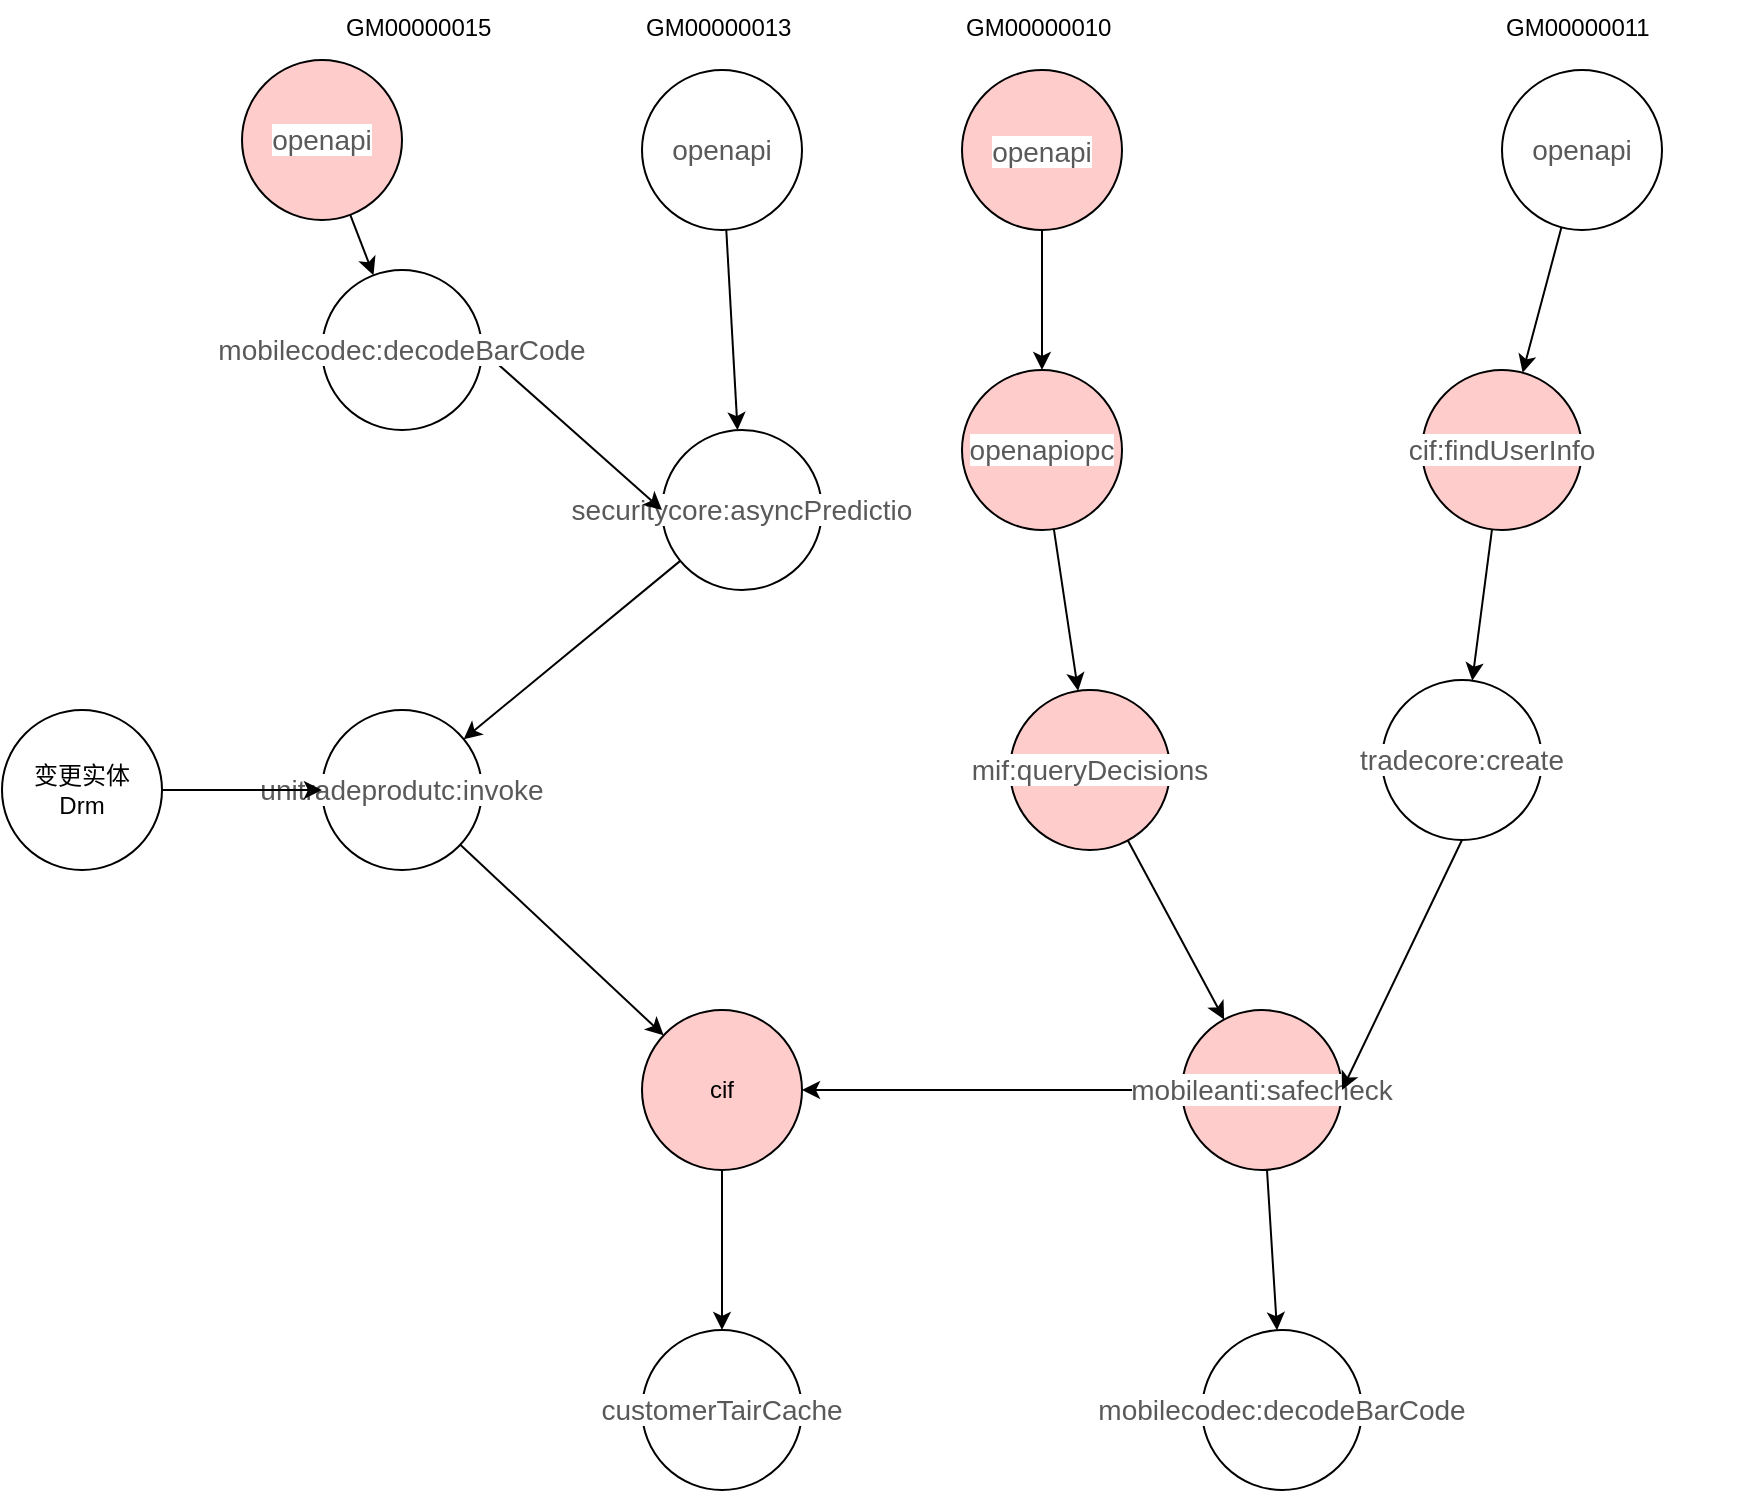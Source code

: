 <mxfile version="14.6.1" type="github">
  <diagram id="QVj4KSkfM7rAbZDsEdx_" name="Page-1">
    <mxGraphModel dx="2475" dy="1037" grid="1" gridSize="10" guides="1" tooltips="1" connect="1" arrows="1" fold="1" page="1" pageScale="1" pageWidth="827" pageHeight="1169" math="0" shadow="0">
      <root>
        <mxCell id="0" />
        <mxCell id="1" parent="0" />
        <mxCell id="ooAiBl3-JKffqHeqVd0w-3" value="" style="rounded=0;orthogonalLoop=1;jettySize=auto;html=1;" edge="1" parent="1" source="ooAiBl3-JKffqHeqVd0w-1" target="ooAiBl3-JKffqHeqVd0w-2">
          <mxGeometry relative="1" as="geometry" />
        </mxCell>
        <mxCell id="ooAiBl3-JKffqHeqVd0w-1" value="&lt;span style=&quot;color: rgba(0 , 0 , 0 , 0.65) ; font-size: 14px ; background-color: rgb(255 , 255 , 255)&quot;&gt;openapi&lt;/span&gt;" style="ellipse;whiteSpace=wrap;html=1;aspect=fixed;" vertex="1" parent="1">
          <mxGeometry x="230" y="290" width="80" height="80" as="geometry" />
        </mxCell>
        <mxCell id="ooAiBl3-JKffqHeqVd0w-5" value="" style="rounded=0;orthogonalLoop=1;jettySize=auto;html=1;" edge="1" parent="1" source="ooAiBl3-JKffqHeqVd0w-2" target="ooAiBl3-JKffqHeqVd0w-4">
          <mxGeometry relative="1" as="geometry" />
        </mxCell>
        <mxCell id="ooAiBl3-JKffqHeqVd0w-2" value="&lt;span style=&quot;color: rgba(0 , 0 , 0 , 0.65) ; font-family: , , &amp;#34;segoe ui&amp;#34; , &amp;#34;pingfang sc&amp;#34; , &amp;#34;hiragino sans gb&amp;#34; , &amp;#34;microsoft yahei&amp;#34; , &amp;#34;helvetica neue&amp;#34; , &amp;#34;helvetica&amp;#34; , &amp;#34;arial&amp;#34; , sans-serif , &amp;#34;apple color emoji&amp;#34; , &amp;#34;segoe ui emoji&amp;#34; , &amp;#34;segoe ui symbol&amp;#34; ; font-size: 14px ; background-color: rgb(255 , 255 , 255)&quot;&gt;securitycore:asyncPredictio&lt;/span&gt;" style="ellipse;whiteSpace=wrap;html=1;aspect=fixed;" vertex="1" parent="1">
          <mxGeometry x="240" y="470" width="80" height="80" as="geometry" />
        </mxCell>
        <mxCell id="ooAiBl3-JKffqHeqVd0w-7" value="" style="rounded=0;orthogonalLoop=1;jettySize=auto;html=1;" edge="1" parent="1" source="ooAiBl3-JKffqHeqVd0w-4" target="ooAiBl3-JKffqHeqVd0w-6">
          <mxGeometry relative="1" as="geometry" />
        </mxCell>
        <mxCell id="ooAiBl3-JKffqHeqVd0w-4" value="&lt;span style=&quot;color: rgba(0 , 0 , 0 , 0.65) ; font-family: , , &amp;#34;segoe ui&amp;#34; , &amp;#34;pingfang sc&amp;#34; , &amp;#34;hiragino sans gb&amp;#34; , &amp;#34;microsoft yahei&amp;#34; , &amp;#34;helvetica neue&amp;#34; , &amp;#34;helvetica&amp;#34; , &amp;#34;arial&amp;#34; , sans-serif , &amp;#34;apple color emoji&amp;#34; , &amp;#34;segoe ui emoji&amp;#34; , &amp;#34;segoe ui symbol&amp;#34; ; font-size: 14px ; background-color: rgb(255 , 255 , 255)&quot;&gt;unitradeprodutc:invoke&lt;/span&gt;" style="ellipse;whiteSpace=wrap;html=1;aspect=fixed;" vertex="1" parent="1">
          <mxGeometry x="70" y="610" width="80" height="80" as="geometry" />
        </mxCell>
        <mxCell id="ooAiBl3-JKffqHeqVd0w-15" value="" style="rounded=0;orthogonalLoop=1;jettySize=auto;html=1;" edge="1" parent="1" source="ooAiBl3-JKffqHeqVd0w-6" target="ooAiBl3-JKffqHeqVd0w-14">
          <mxGeometry relative="1" as="geometry" />
        </mxCell>
        <mxCell id="ooAiBl3-JKffqHeqVd0w-6" value="cif" style="ellipse;whiteSpace=wrap;html=1;aspect=fixed;fillColor=#FFCCCC;" vertex="1" parent="1">
          <mxGeometry x="230" y="760" width="80" height="80" as="geometry" />
        </mxCell>
        <mxCell id="ooAiBl3-JKffqHeqVd0w-14" value="&lt;span style=&quot;color: rgba(0 , 0 , 0 , 0.65) ; font-family: , , &amp;#34;segoe ui&amp;#34; , &amp;#34;pingfang sc&amp;#34; , &amp;#34;hiragino sans gb&amp;#34; , &amp;#34;microsoft yahei&amp;#34; , &amp;#34;helvetica neue&amp;#34; , &amp;#34;helvetica&amp;#34; , &amp;#34;arial&amp;#34; , sans-serif , &amp;#34;apple color emoji&amp;#34; , &amp;#34;segoe ui emoji&amp;#34; , &amp;#34;segoe ui symbol&amp;#34; ; font-size: 14px ; background-color: rgb(255 , 255 , 255)&quot;&gt;customerTairCache&lt;/span&gt;" style="ellipse;whiteSpace=wrap;html=1;aspect=fixed;" vertex="1" parent="1">
          <mxGeometry x="230" y="920" width="80" height="80" as="geometry" />
        </mxCell>
        <mxCell id="ooAiBl3-JKffqHeqVd0w-19" value="" style="rounded=0;orthogonalLoop=1;jettySize=auto;html=1;" edge="1" parent="1" source="ooAiBl3-JKffqHeqVd0w-16" target="ooAiBl3-JKffqHeqVd0w-18">
          <mxGeometry relative="1" as="geometry" />
        </mxCell>
        <mxCell id="ooAiBl3-JKffqHeqVd0w-27" value="" style="rounded=0;orthogonalLoop=1;jettySize=auto;html=1;" edge="1" parent="1" source="ooAiBl3-JKffqHeqVd0w-16" target="ooAiBl3-JKffqHeqVd0w-6">
          <mxGeometry relative="1" as="geometry" />
        </mxCell>
        <mxCell id="ooAiBl3-JKffqHeqVd0w-16" value="&lt;span style=&quot;color: rgba(0 , 0 , 0 , 0.65) ; font-family: , , &amp;#34;segoe ui&amp;#34; , &amp;#34;pingfang sc&amp;#34; , &amp;#34;hiragino sans gb&amp;#34; , &amp;#34;microsoft yahei&amp;#34; , &amp;#34;helvetica neue&amp;#34; , &amp;#34;helvetica&amp;#34; , &amp;#34;arial&amp;#34; , sans-serif , &amp;#34;apple color emoji&amp;#34; , &amp;#34;segoe ui emoji&amp;#34; , &amp;#34;segoe ui symbol&amp;#34; ; font-size: 14px ; background-color: rgb(255 , 255 , 255)&quot;&gt;mobileanti:safecheck&lt;/span&gt;" style="ellipse;whiteSpace=wrap;html=1;aspect=fixed;fillColor=#FFCCCC;" vertex="1" parent="1">
          <mxGeometry x="500" y="760" width="80" height="80" as="geometry" />
        </mxCell>
        <mxCell id="ooAiBl3-JKffqHeqVd0w-18" value="&lt;span style=&quot;color: rgba(0 , 0 , 0 , 0.65) ; font-family: , , &amp;#34;segoe ui&amp;#34; , &amp;#34;pingfang sc&amp;#34; , &amp;#34;hiragino sans gb&amp;#34; , &amp;#34;microsoft yahei&amp;#34; , &amp;#34;helvetica neue&amp;#34; , &amp;#34;helvetica&amp;#34; , &amp;#34;arial&amp;#34; , sans-serif , &amp;#34;apple color emoji&amp;#34; , &amp;#34;segoe ui emoji&amp;#34; , &amp;#34;segoe ui symbol&amp;#34; ; font-size: 14px ; background-color: rgb(255 , 255 , 255)&quot;&gt;mobilecodec:decodeBarCode&lt;/span&gt;" style="ellipse;whiteSpace=wrap;html=1;aspect=fixed;" vertex="1" parent="1">
          <mxGeometry x="510" y="920" width="80" height="80" as="geometry" />
        </mxCell>
        <mxCell id="ooAiBl3-JKffqHeqVd0w-26" value="" style="rounded=0;orthogonalLoop=1;jettySize=auto;html=1;" edge="1" parent="1" source="ooAiBl3-JKffqHeqVd0w-24" target="ooAiBl3-JKffqHeqVd0w-4">
          <mxGeometry relative="1" as="geometry" />
        </mxCell>
        <mxCell id="ooAiBl3-JKffqHeqVd0w-24" value="变更实体&lt;br&gt;Drm" style="ellipse;whiteSpace=wrap;html=1;aspect=fixed;" vertex="1" parent="1">
          <mxGeometry x="-90" y="610" width="80" height="80" as="geometry" />
        </mxCell>
        <mxCell id="ooAiBl3-JKffqHeqVd0w-28" value="" style="rounded=0;orthogonalLoop=1;jettySize=auto;html=1;fillColor=#FFCCCC;" edge="1" parent="1" source="ooAiBl3-JKffqHeqVd0w-29" target="ooAiBl3-JKffqHeqVd0w-31">
          <mxGeometry relative="1" as="geometry" />
        </mxCell>
        <mxCell id="ooAiBl3-JKffqHeqVd0w-29" value="&lt;span style=&quot;color: rgba(0 , 0 , 0 , 0.65) ; font-family: , , &amp;#34;segoe ui&amp;#34; , &amp;#34;pingfang sc&amp;#34; , &amp;#34;hiragino sans gb&amp;#34; , &amp;#34;microsoft yahei&amp;#34; , &amp;#34;helvetica neue&amp;#34; , &amp;#34;helvetica&amp;#34; , &amp;#34;arial&amp;#34; , sans-serif , &amp;#34;apple color emoji&amp;#34; , &amp;#34;segoe ui emoji&amp;#34; , &amp;#34;segoe ui symbol&amp;#34; ; font-size: 14px ; background-color: rgb(255 , 255 , 255)&quot;&gt;openapi&lt;/span&gt;&lt;span style=&quot;font-size: 12pt&quot;&gt;&lt;br&gt;&lt;/span&gt;" style="ellipse;whiteSpace=wrap;html=1;aspect=fixed;fillColor=#FFCCCC;" vertex="1" parent="1">
          <mxGeometry x="390" y="290" width="80" height="80" as="geometry" />
        </mxCell>
        <mxCell id="ooAiBl3-JKffqHeqVd0w-30" value="" style="rounded=0;orthogonalLoop=1;jettySize=auto;html=1;fillColor=#FFCCCC;" edge="1" parent="1" source="ooAiBl3-JKffqHeqVd0w-31" target="ooAiBl3-JKffqHeqVd0w-32">
          <mxGeometry relative="1" as="geometry" />
        </mxCell>
        <mxCell id="ooAiBl3-JKffqHeqVd0w-31" value="&lt;span style=&quot;color: rgba(0 , 0 , 0 , 0.65) ; font-size: 14px ; background-color: rgb(255 , 255 , 255)&quot;&gt;openapiopc&lt;/span&gt;" style="ellipse;whiteSpace=wrap;html=1;aspect=fixed;fillColor=#FFCCCC;" vertex="1" parent="1">
          <mxGeometry x="390" y="440" width="80" height="80" as="geometry" />
        </mxCell>
        <mxCell id="ooAiBl3-JKffqHeqVd0w-33" value="" style="rounded=0;orthogonalLoop=1;jettySize=auto;html=1;fillColor=#FFCCCC;" edge="1" parent="1" source="ooAiBl3-JKffqHeqVd0w-32" target="ooAiBl3-JKffqHeqVd0w-16">
          <mxGeometry relative="1" as="geometry" />
        </mxCell>
        <mxCell id="ooAiBl3-JKffqHeqVd0w-32" value="&lt;span style=&quot;color: rgba(0 , 0 , 0 , 0.65) ; font-family: , , &amp;#34;segoe ui&amp;#34; , &amp;#34;pingfang sc&amp;#34; , &amp;#34;hiragino sans gb&amp;#34; , &amp;#34;microsoft yahei&amp;#34; , &amp;#34;helvetica neue&amp;#34; , &amp;#34;helvetica&amp;#34; , &amp;#34;arial&amp;#34; , sans-serif , &amp;#34;apple color emoji&amp;#34; , &amp;#34;segoe ui emoji&amp;#34; , &amp;#34;segoe ui symbol&amp;#34; ; font-size: 14px ; background-color: rgb(255 , 255 , 255)&quot;&gt;mif:queryDecisions&lt;/span&gt;" style="ellipse;whiteSpace=wrap;html=1;aspect=fixed;fillColor=#FFCCCC;" vertex="1" parent="1">
          <mxGeometry x="414" y="600" width="80" height="80" as="geometry" />
        </mxCell>
        <mxCell id="ooAiBl3-JKffqHeqVd0w-34" value="" style="rounded=0;orthogonalLoop=1;jettySize=auto;html=1;" edge="1" parent="1" source="ooAiBl3-JKffqHeqVd0w-35" target="ooAiBl3-JKffqHeqVd0w-37">
          <mxGeometry relative="1" as="geometry" />
        </mxCell>
        <mxCell id="ooAiBl3-JKffqHeqVd0w-35" value="&lt;span style=&quot;color: rgba(0 , 0 , 0 , 0.65) ; font-size: 14px ; background-color: rgb(255 , 255 , 255)&quot;&gt;openapi&lt;/span&gt;" style="ellipse;whiteSpace=wrap;html=1;aspect=fixed;" vertex="1" parent="1">
          <mxGeometry x="660" y="290" width="80" height="80" as="geometry" />
        </mxCell>
        <mxCell id="ooAiBl3-JKffqHeqVd0w-36" value="" style="rounded=0;orthogonalLoop=1;jettySize=auto;html=1;" edge="1" parent="1" source="ooAiBl3-JKffqHeqVd0w-37" target="ooAiBl3-JKffqHeqVd0w-38">
          <mxGeometry relative="1" as="geometry" />
        </mxCell>
        <mxCell id="ooAiBl3-JKffqHeqVd0w-37" value="&lt;span style=&quot;color: rgba(0 , 0 , 0 , 0.65) ; font-family: , , &amp;#34;segoe ui&amp;#34; , &amp;#34;pingfang sc&amp;#34; , &amp;#34;hiragino sans gb&amp;#34; , &amp;#34;microsoft yahei&amp;#34; , &amp;#34;helvetica neue&amp;#34; , &amp;#34;helvetica&amp;#34; , &amp;#34;arial&amp;#34; , sans-serif , &amp;#34;apple color emoji&amp;#34; , &amp;#34;segoe ui emoji&amp;#34; , &amp;#34;segoe ui symbol&amp;#34; ; font-size: 14px ; background-color: rgb(255 , 255 , 255)&quot;&gt;cif:findUserInfo&lt;/span&gt;" style="ellipse;whiteSpace=wrap;html=1;aspect=fixed;fillColor=#FFCCCC;" vertex="1" parent="1">
          <mxGeometry x="620" y="440" width="80" height="80" as="geometry" />
        </mxCell>
        <mxCell id="ooAiBl3-JKffqHeqVd0w-39" style="rounded=0;orthogonalLoop=1;jettySize=auto;html=1;exitX=0.5;exitY=1;exitDx=0;exitDy=0;entryX=1;entryY=0.5;entryDx=0;entryDy=0;" edge="1" parent="1" source="ooAiBl3-JKffqHeqVd0w-38" target="ooAiBl3-JKffqHeqVd0w-16">
          <mxGeometry relative="1" as="geometry" />
        </mxCell>
        <mxCell id="ooAiBl3-JKffqHeqVd0w-38" value="&lt;span style=&quot;color: rgba(0 , 0 , 0 , 0.65) ; font-family: , , &amp;#34;segoe ui&amp;#34; , &amp;#34;pingfang sc&amp;#34; , &amp;#34;hiragino sans gb&amp;#34; , &amp;#34;microsoft yahei&amp;#34; , &amp;#34;helvetica neue&amp;#34; , &amp;#34;helvetica&amp;#34; , &amp;#34;arial&amp;#34; , sans-serif , &amp;#34;apple color emoji&amp;#34; , &amp;#34;segoe ui emoji&amp;#34; , &amp;#34;segoe ui symbol&amp;#34; ; font-size: 14px ; background-color: rgb(255 , 255 , 255)&quot;&gt;tradecore:create&lt;/span&gt;" style="ellipse;whiteSpace=wrap;html=1;aspect=fixed;" vertex="1" parent="1">
          <mxGeometry x="600" y="595" width="80" height="80" as="geometry" />
        </mxCell>
        <mxCell id="ooAiBl3-JKffqHeqVd0w-40" value="" style="rounded=0;orthogonalLoop=1;jettySize=auto;html=1;" edge="1" parent="1" source="ooAiBl3-JKffqHeqVd0w-41" target="ooAiBl3-JKffqHeqVd0w-43">
          <mxGeometry relative="1" as="geometry" />
        </mxCell>
        <mxCell id="ooAiBl3-JKffqHeqVd0w-41" value="&lt;span style=&quot;color: rgba(0 , 0 , 0 , 0.65) ; font-size: 14px ; background-color: rgb(255 , 255 , 255)&quot;&gt;openapi&lt;/span&gt;" style="ellipse;whiteSpace=wrap;html=1;aspect=fixed;fillColor=#FFCCCC;" vertex="1" parent="1">
          <mxGeometry x="30" y="285" width="80" height="80" as="geometry" />
        </mxCell>
        <mxCell id="ooAiBl3-JKffqHeqVd0w-45" style="rounded=0;orthogonalLoop=1;jettySize=auto;html=1;exitX=1;exitY=0.5;exitDx=0;exitDy=0;entryX=0;entryY=0.5;entryDx=0;entryDy=0;" edge="1" parent="1" source="ooAiBl3-JKffqHeqVd0w-43" target="ooAiBl3-JKffqHeqVd0w-2">
          <mxGeometry relative="1" as="geometry" />
        </mxCell>
        <mxCell id="ooAiBl3-JKffqHeqVd0w-43" value="&lt;span style=&quot;color: rgba(0 , 0 , 0 , 0.65) ; font-family: , , &amp;#34;segoe ui&amp;#34; , &amp;#34;pingfang sc&amp;#34; , &amp;#34;hiragino sans gb&amp;#34; , &amp;#34;microsoft yahei&amp;#34; , &amp;#34;helvetica neue&amp;#34; , &amp;#34;helvetica&amp;#34; , &amp;#34;arial&amp;#34; , sans-serif , &amp;#34;apple color emoji&amp;#34; , &amp;#34;segoe ui emoji&amp;#34; , &amp;#34;segoe ui symbol&amp;#34; ; font-size: 14px ; background-color: rgb(255 , 255 , 255)&quot;&gt;mobilecodec:decodeBarCode&lt;/span&gt;" style="ellipse;whiteSpace=wrap;html=1;aspect=fixed;" vertex="1" parent="1">
          <mxGeometry x="70" y="390" width="80" height="80" as="geometry" />
        </mxCell>
        <mxCell id="ooAiBl3-JKffqHeqVd0w-46" value="GM00000010" style="text;whiteSpace=wrap;html=1;" vertex="1" parent="1">
          <mxGeometry x="390" y="255" width="120" height="30" as="geometry" />
        </mxCell>
        <mxCell id="ooAiBl3-JKffqHeqVd0w-49" value="GM00000013" style="text;whiteSpace=wrap;html=1;" vertex="1" parent="1">
          <mxGeometry x="230" y="255" width="120" height="30" as="geometry" />
        </mxCell>
        <mxCell id="ooAiBl3-JKffqHeqVd0w-50" value="GM00000011" style="text;whiteSpace=wrap;html=1;" vertex="1" parent="1">
          <mxGeometry x="660" y="255" width="120" height="30" as="geometry" />
        </mxCell>
        <mxCell id="ooAiBl3-JKffqHeqVd0w-51" value="GM00000015" style="text;whiteSpace=wrap;html=1;" vertex="1" parent="1">
          <mxGeometry x="80" y="255" width="120" height="30" as="geometry" />
        </mxCell>
      </root>
    </mxGraphModel>
  </diagram>
</mxfile>
